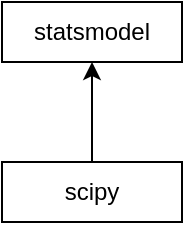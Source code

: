 <mxfile version="20.6.0" type="github">
  <diagram id="y04c6Cq1Ym9mLKYABMxx" name="第 1 页">
    <mxGraphModel dx="946" dy="589" grid="1" gridSize="10" guides="1" tooltips="1" connect="1" arrows="1" fold="1" page="1" pageScale="1" pageWidth="827" pageHeight="1169" math="0" shadow="0">
      <root>
        <mxCell id="0" />
        <mxCell id="1" parent="0" />
        <mxCell id="l1CNJLfKo-Qp4PkCk93o-2" value="" style="edgeStyle=orthogonalEdgeStyle;rounded=0;orthogonalLoop=1;jettySize=auto;html=1;" edge="1" parent="1" source="CiukaIkG0FlDaOwGfWqb-1" target="l1CNJLfKo-Qp4PkCk93o-1">
          <mxGeometry relative="1" as="geometry" />
        </mxCell>
        <mxCell id="CiukaIkG0FlDaOwGfWqb-1" value="scipy" style="rounded=0;whiteSpace=wrap;html=1;" parent="1" vertex="1">
          <mxGeometry x="350" y="280" width="90" height="30" as="geometry" />
        </mxCell>
        <mxCell id="l1CNJLfKo-Qp4PkCk93o-1" value="statsmodel" style="rounded=0;whiteSpace=wrap;html=1;" vertex="1" parent="1">
          <mxGeometry x="350" y="200" width="90" height="30" as="geometry" />
        </mxCell>
      </root>
    </mxGraphModel>
  </diagram>
</mxfile>
